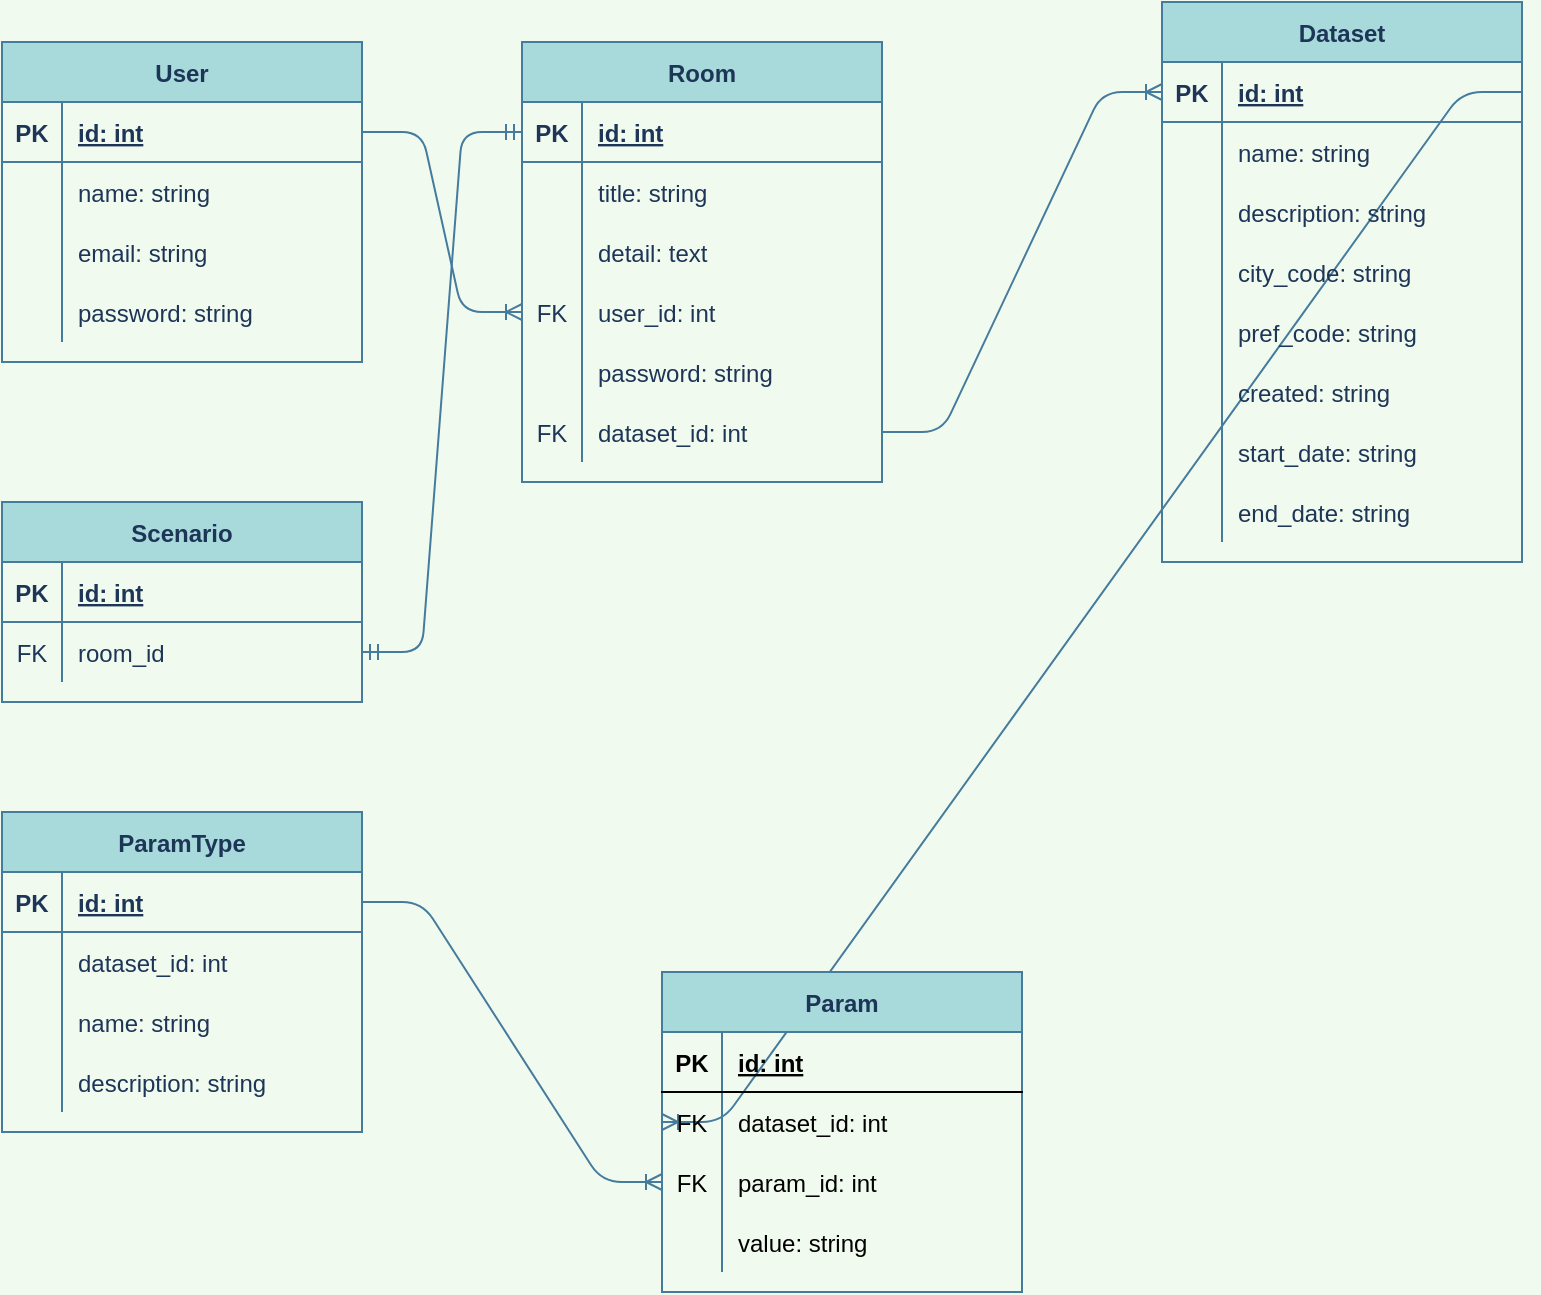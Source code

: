 <mxfile version="13.7.5" type="device"><diagram id="zeBgceT0ABSsGtPn0Ywt" name="Page-1"><mxGraphModel dx="1221" dy="645" grid="1" gridSize="10" guides="1" tooltips="1" connect="1" arrows="1" fold="1" page="1" pageScale="1" pageWidth="827" pageHeight="1169" background="#F1FAEE" math="0" shadow="0"><root><mxCell id="0"/><mxCell id="1" parent="0"/><mxCell id="6v1Dr47Lfs31Zf2eweoY-73" value="" style="edgeStyle=entityRelationEdgeStyle;fontSize=12;html=1;endArrow=ERoneToMany;strokeColor=#457B9D;fillColor=#A8DADC;entryX=0;entryY=0.5;entryDx=0;entryDy=0;exitX=1;exitY=0.5;exitDx=0;exitDy=0;" edge="1" parent="1" source="rpXapCNl6Gv3MuigY8RD-7" target="6v1Dr47Lfs31Zf2eweoY-59"><mxGeometry width="100" height="100" relative="1" as="geometry"><mxPoint x="400" y="370" as="sourcePoint"/><mxPoint x="500" y="270" as="targetPoint"/></mxGeometry></mxCell><mxCell id="rpXapCNl6Gv3MuigY8RD-80" value="" style="edgeStyle=entityRelationEdgeStyle;fontSize=12;html=1;endArrow=ERoneToMany;exitX=1;exitY=0.5;exitDx=0;exitDy=0;entryX=0;entryY=0.5;entryDx=0;entryDy=0;labelBackgroundColor=#F1FAEE;strokeColor=#457B9D;fontColor=#1D3557;" parent="1" source="rpXapCNl6Gv3MuigY8RD-20" target="rpXapCNl6Gv3MuigY8RD-42" edge="1"><mxGeometry width="100" height="100" relative="1" as="geometry"><mxPoint x="370" y="280" as="sourcePoint"/><mxPoint x="470" y="180" as="targetPoint"/></mxGeometry></mxCell><mxCell id="rpXapCNl6Gv3MuigY8RD-32" value="Room" style="shape=table;startSize=30;container=1;collapsible=1;childLayout=tableLayout;fixedRows=1;rowLines=0;fontStyle=1;align=center;resizeLast=1;fillColor=#A8DADC;strokeColor=#457B9D;fontColor=#1D3557;" parent="1" vertex="1"><mxGeometry x="280" y="40" width="180" height="220" as="geometry"/></mxCell><mxCell id="rpXapCNl6Gv3MuigY8RD-33" value="" style="shape=partialRectangle;collapsible=0;dropTarget=0;pointerEvents=0;fillColor=none;top=0;left=0;bottom=1;right=0;points=[[0,0.5],[1,0.5]];portConstraint=eastwest;strokeColor=#457B9D;fontColor=#1D3557;" parent="rpXapCNl6Gv3MuigY8RD-32" vertex="1"><mxGeometry y="30" width="180" height="30" as="geometry"/></mxCell><mxCell id="rpXapCNl6Gv3MuigY8RD-34" value="PK" style="shape=partialRectangle;connectable=0;fillColor=none;top=0;left=0;bottom=0;right=0;fontStyle=1;overflow=hidden;strokeColor=#457B9D;fontColor=#1D3557;" parent="rpXapCNl6Gv3MuigY8RD-33" vertex="1"><mxGeometry width="30" height="30" as="geometry"/></mxCell><mxCell id="rpXapCNl6Gv3MuigY8RD-35" value="id: int" style="shape=partialRectangle;connectable=0;fillColor=none;top=0;left=0;bottom=0;right=0;align=left;spacingLeft=6;fontStyle=5;overflow=hidden;strokeColor=#457B9D;fontColor=#1D3557;" parent="rpXapCNl6Gv3MuigY8RD-33" vertex="1"><mxGeometry x="30" width="150" height="30" as="geometry"/></mxCell><mxCell id="rpXapCNl6Gv3MuigY8RD-36" value="" style="shape=partialRectangle;collapsible=0;dropTarget=0;pointerEvents=0;fillColor=none;top=0;left=0;bottom=0;right=0;points=[[0,0.5],[1,0.5]];portConstraint=eastwest;strokeColor=#457B9D;fontColor=#1D3557;" parent="rpXapCNl6Gv3MuigY8RD-32" vertex="1"><mxGeometry y="60" width="180" height="30" as="geometry"/></mxCell><mxCell id="rpXapCNl6Gv3MuigY8RD-37" value="" style="shape=partialRectangle;connectable=0;fillColor=none;top=0;left=0;bottom=0;right=0;editable=1;overflow=hidden;strokeColor=#457B9D;fontColor=#1D3557;" parent="rpXapCNl6Gv3MuigY8RD-36" vertex="1"><mxGeometry width="30" height="30" as="geometry"/></mxCell><mxCell id="rpXapCNl6Gv3MuigY8RD-38" value="title: string" style="shape=partialRectangle;connectable=0;fillColor=none;top=0;left=0;bottom=0;right=0;align=left;spacingLeft=6;overflow=hidden;strokeColor=#457B9D;fontColor=#1D3557;" parent="rpXapCNl6Gv3MuigY8RD-36" vertex="1"><mxGeometry x="30" width="150" height="30" as="geometry"/></mxCell><mxCell id="rpXapCNl6Gv3MuigY8RD-39" value="" style="shape=partialRectangle;collapsible=0;dropTarget=0;pointerEvents=0;fillColor=none;top=0;left=0;bottom=0;right=0;points=[[0,0.5],[1,0.5]];portConstraint=eastwest;strokeColor=#457B9D;fontColor=#1D3557;" parent="rpXapCNl6Gv3MuigY8RD-32" vertex="1"><mxGeometry y="90" width="180" height="30" as="geometry"/></mxCell><mxCell id="rpXapCNl6Gv3MuigY8RD-40" value="" style="shape=partialRectangle;connectable=0;fillColor=none;top=0;left=0;bottom=0;right=0;editable=1;overflow=hidden;strokeColor=#457B9D;fontColor=#1D3557;" parent="rpXapCNl6Gv3MuigY8RD-39" vertex="1"><mxGeometry width="30" height="30" as="geometry"/></mxCell><mxCell id="rpXapCNl6Gv3MuigY8RD-41" value="detail: text" style="shape=partialRectangle;connectable=0;fillColor=none;top=0;left=0;bottom=0;right=0;align=left;spacingLeft=6;overflow=hidden;strokeColor=#457B9D;fontColor=#1D3557;" parent="rpXapCNl6Gv3MuigY8RD-39" vertex="1"><mxGeometry x="30" width="150" height="30" as="geometry"/></mxCell><mxCell id="rpXapCNl6Gv3MuigY8RD-42" value="" style="shape=partialRectangle;collapsible=0;dropTarget=0;pointerEvents=0;fillColor=none;top=0;left=0;bottom=0;right=0;points=[[0,0.5],[1,0.5]];portConstraint=eastwest;strokeColor=#457B9D;fontColor=#1D3557;" parent="rpXapCNl6Gv3MuigY8RD-32" vertex="1"><mxGeometry y="120" width="180" height="30" as="geometry"/></mxCell><mxCell id="rpXapCNl6Gv3MuigY8RD-43" value="FK" style="shape=partialRectangle;connectable=0;fillColor=none;top=0;left=0;bottom=0;right=0;editable=1;overflow=hidden;strokeColor=#457B9D;fontColor=#1D3557;" parent="rpXapCNl6Gv3MuigY8RD-42" vertex="1"><mxGeometry width="30" height="30" as="geometry"/></mxCell><mxCell id="rpXapCNl6Gv3MuigY8RD-44" value="user_id: int" style="shape=partialRectangle;connectable=0;fillColor=none;top=0;left=0;bottom=0;right=0;align=left;spacingLeft=6;overflow=hidden;strokeColor=#457B9D;fontColor=#1D3557;" parent="rpXapCNl6Gv3MuigY8RD-42" vertex="1"><mxGeometry x="30" width="150" height="30" as="geometry"/></mxCell><mxCell id="rpXapCNl6Gv3MuigY8RD-72" style="shape=partialRectangle;collapsible=0;dropTarget=0;pointerEvents=0;fillColor=none;top=0;left=0;bottom=0;right=0;points=[[0,0.5],[1,0.5]];portConstraint=eastwest;strokeColor=#457B9D;fontColor=#1D3557;" parent="rpXapCNl6Gv3MuigY8RD-32" vertex="1"><mxGeometry y="150" width="180" height="30" as="geometry"/></mxCell><mxCell id="rpXapCNl6Gv3MuigY8RD-73" value="" style="shape=partialRectangle;connectable=0;fillColor=none;top=0;left=0;bottom=0;right=0;editable=1;overflow=hidden;strokeColor=#457B9D;fontColor=#1D3557;" parent="rpXapCNl6Gv3MuigY8RD-72" vertex="1"><mxGeometry width="30" height="30" as="geometry"/></mxCell><mxCell id="rpXapCNl6Gv3MuigY8RD-74" value="password: string" style="shape=partialRectangle;connectable=0;fillColor=none;top=0;left=0;bottom=0;right=0;align=left;spacingLeft=6;overflow=hidden;strokeColor=#457B9D;fontColor=#1D3557;" parent="rpXapCNl6Gv3MuigY8RD-72" vertex="1"><mxGeometry x="30" width="150" height="30" as="geometry"/></mxCell><mxCell id="rpXapCNl6Gv3MuigY8RD-75" style="shape=partialRectangle;collapsible=0;dropTarget=0;pointerEvents=0;fillColor=none;top=0;left=0;bottom=0;right=0;points=[[0,0.5],[1,0.5]];portConstraint=eastwest;strokeColor=#457B9D;fontColor=#1D3557;" parent="rpXapCNl6Gv3MuigY8RD-32" vertex="1"><mxGeometry y="180" width="180" height="30" as="geometry"/></mxCell><mxCell id="rpXapCNl6Gv3MuigY8RD-76" value="FK" style="shape=partialRectangle;connectable=0;fillColor=none;top=0;left=0;bottom=0;right=0;editable=1;overflow=hidden;strokeColor=#457B9D;fontColor=#1D3557;" parent="rpXapCNl6Gv3MuigY8RD-75" vertex="1"><mxGeometry width="30" height="30" as="geometry"/></mxCell><mxCell id="rpXapCNl6Gv3MuigY8RD-77" value="dataset_id: int" style="shape=partialRectangle;connectable=0;fillColor=none;top=0;left=0;bottom=0;right=0;align=left;spacingLeft=6;overflow=hidden;strokeColor=#457B9D;fontColor=#1D3557;" parent="rpXapCNl6Gv3MuigY8RD-75" vertex="1"><mxGeometry x="30" width="150" height="30" as="geometry"/></mxCell><mxCell id="6v1Dr47Lfs31Zf2eweoY-29" value="Scenario" style="shape=table;startSize=30;container=1;collapsible=1;childLayout=tableLayout;fixedRows=1;rowLines=0;fontStyle=1;align=center;resizeLast=1;fillColor=#A8DADC;strokeColor=#457B9D;fontColor=#1D3557;" vertex="1" parent="1"><mxGeometry x="20" y="270" width="180" height="100" as="geometry"/></mxCell><mxCell id="6v1Dr47Lfs31Zf2eweoY-30" value="" style="shape=partialRectangle;collapsible=0;dropTarget=0;pointerEvents=0;fillColor=none;top=0;left=0;bottom=1;right=0;points=[[0,0.5],[1,0.5]];portConstraint=eastwest;strokeColor=#457B9D;fontColor=#1D3557;" vertex="1" parent="6v1Dr47Lfs31Zf2eweoY-29"><mxGeometry y="30" width="180" height="30" as="geometry"/></mxCell><mxCell id="6v1Dr47Lfs31Zf2eweoY-31" value="PK" style="shape=partialRectangle;connectable=0;fillColor=none;top=0;left=0;bottom=0;right=0;fontStyle=1;overflow=hidden;strokeColor=#457B9D;fontColor=#1D3557;" vertex="1" parent="6v1Dr47Lfs31Zf2eweoY-30"><mxGeometry width="30" height="30" as="geometry"/></mxCell><mxCell id="6v1Dr47Lfs31Zf2eweoY-32" value="id: int" style="shape=partialRectangle;connectable=0;fillColor=none;top=0;left=0;bottom=0;right=0;align=left;spacingLeft=6;fontStyle=5;overflow=hidden;strokeColor=#457B9D;fontColor=#1D3557;" vertex="1" parent="6v1Dr47Lfs31Zf2eweoY-30"><mxGeometry x="30" width="150" height="30" as="geometry"/></mxCell><mxCell id="6v1Dr47Lfs31Zf2eweoY-33" value="" style="shape=partialRectangle;collapsible=0;dropTarget=0;pointerEvents=0;fillColor=none;top=0;left=0;bottom=0;right=0;points=[[0,0.5],[1,0.5]];portConstraint=eastwest;strokeColor=#457B9D;fontColor=#1D3557;" vertex="1" parent="6v1Dr47Lfs31Zf2eweoY-29"><mxGeometry y="60" width="180" height="30" as="geometry"/></mxCell><mxCell id="6v1Dr47Lfs31Zf2eweoY-34" value="FK" style="shape=partialRectangle;connectable=0;fillColor=none;top=0;left=0;bottom=0;right=0;editable=1;overflow=hidden;strokeColor=#457B9D;fontColor=#1D3557;" vertex="1" parent="6v1Dr47Lfs31Zf2eweoY-33"><mxGeometry width="30" height="30" as="geometry"/></mxCell><mxCell id="6v1Dr47Lfs31Zf2eweoY-35" value="room_id" style="shape=partialRectangle;connectable=0;fillColor=none;top=0;left=0;bottom=0;right=0;align=left;spacingLeft=6;overflow=hidden;strokeColor=#457B9D;fontColor=#1D3557;" vertex="1" parent="6v1Dr47Lfs31Zf2eweoY-33"><mxGeometry x="30" width="150" height="30" as="geometry"/></mxCell><mxCell id="rpXapCNl6Gv3MuigY8RD-19" value="User" style="shape=table;startSize=30;container=1;collapsible=1;childLayout=tableLayout;fixedRows=1;rowLines=0;fontStyle=1;align=center;resizeLast=1;fillColor=#A8DADC;strokeColor=#457B9D;fontColor=#1D3557;" parent="1" vertex="1"><mxGeometry x="20" y="40" width="180" height="160" as="geometry"/></mxCell><mxCell id="rpXapCNl6Gv3MuigY8RD-20" value="" style="shape=partialRectangle;collapsible=0;dropTarget=0;pointerEvents=0;fillColor=none;top=0;left=0;bottom=1;right=0;points=[[0,0.5],[1,0.5]];portConstraint=eastwest;strokeColor=#457B9D;fontColor=#1D3557;" parent="rpXapCNl6Gv3MuigY8RD-19" vertex="1"><mxGeometry y="30" width="180" height="30" as="geometry"/></mxCell><mxCell id="rpXapCNl6Gv3MuigY8RD-21" value="PK" style="shape=partialRectangle;connectable=0;fillColor=none;top=0;left=0;bottom=0;right=0;fontStyle=1;overflow=hidden;strokeColor=#457B9D;fontColor=#1D3557;" parent="rpXapCNl6Gv3MuigY8RD-20" vertex="1"><mxGeometry width="30" height="30" as="geometry"/></mxCell><mxCell id="rpXapCNl6Gv3MuigY8RD-22" value="id: int" style="shape=partialRectangle;connectable=0;fillColor=none;top=0;left=0;bottom=0;right=0;align=left;spacingLeft=6;fontStyle=5;overflow=hidden;strokeColor=#457B9D;fontColor=#1D3557;" parent="rpXapCNl6Gv3MuigY8RD-20" vertex="1"><mxGeometry x="30" width="150" height="30" as="geometry"/></mxCell><mxCell id="rpXapCNl6Gv3MuigY8RD-23" value="" style="shape=partialRectangle;collapsible=0;dropTarget=0;pointerEvents=0;fillColor=none;top=0;left=0;bottom=0;right=0;points=[[0,0.5],[1,0.5]];portConstraint=eastwest;strokeColor=#457B9D;fontColor=#1D3557;" parent="rpXapCNl6Gv3MuigY8RD-19" vertex="1"><mxGeometry y="60" width="180" height="30" as="geometry"/></mxCell><mxCell id="rpXapCNl6Gv3MuigY8RD-24" value="" style="shape=partialRectangle;connectable=0;fillColor=none;top=0;left=0;bottom=0;right=0;editable=1;overflow=hidden;strokeColor=#457B9D;fontColor=#1D3557;" parent="rpXapCNl6Gv3MuigY8RD-23" vertex="1"><mxGeometry width="30" height="30" as="geometry"/></mxCell><mxCell id="rpXapCNl6Gv3MuigY8RD-25" value="name: string" style="shape=partialRectangle;connectable=0;fillColor=none;top=0;left=0;bottom=0;right=0;align=left;spacingLeft=6;overflow=hidden;strokeColor=#457B9D;fontColor=#1D3557;" parent="rpXapCNl6Gv3MuigY8RD-23" vertex="1"><mxGeometry x="30" width="150" height="30" as="geometry"/></mxCell><mxCell id="rpXapCNl6Gv3MuigY8RD-26" value="" style="shape=partialRectangle;collapsible=0;dropTarget=0;pointerEvents=0;fillColor=none;top=0;left=0;bottom=0;right=0;points=[[0,0.5],[1,0.5]];portConstraint=eastwest;strokeColor=#457B9D;fontColor=#1D3557;" parent="rpXapCNl6Gv3MuigY8RD-19" vertex="1"><mxGeometry y="90" width="180" height="30" as="geometry"/></mxCell><mxCell id="rpXapCNl6Gv3MuigY8RD-27" value="" style="shape=partialRectangle;connectable=0;fillColor=none;top=0;left=0;bottom=0;right=0;editable=1;overflow=hidden;strokeColor=#457B9D;fontColor=#1D3557;" parent="rpXapCNl6Gv3MuigY8RD-26" vertex="1"><mxGeometry width="30" height="30" as="geometry"/></mxCell><mxCell id="rpXapCNl6Gv3MuigY8RD-28" value="email: string" style="shape=partialRectangle;connectable=0;fillColor=none;top=0;left=0;bottom=0;right=0;align=left;spacingLeft=6;overflow=hidden;strokeColor=#457B9D;fontColor=#1D3557;" parent="rpXapCNl6Gv3MuigY8RD-26" vertex="1"><mxGeometry x="30" width="150" height="30" as="geometry"/></mxCell><mxCell id="rpXapCNl6Gv3MuigY8RD-29" value="" style="shape=partialRectangle;collapsible=0;dropTarget=0;pointerEvents=0;fillColor=none;top=0;left=0;bottom=0;right=0;points=[[0,0.5],[1,0.5]];portConstraint=eastwest;strokeColor=#457B9D;fontColor=#1D3557;" parent="rpXapCNl6Gv3MuigY8RD-19" vertex="1"><mxGeometry y="120" width="180" height="30" as="geometry"/></mxCell><mxCell id="rpXapCNl6Gv3MuigY8RD-30" value="" style="shape=partialRectangle;connectable=0;fillColor=none;top=0;left=0;bottom=0;right=0;editable=1;overflow=hidden;strokeColor=#457B9D;fontColor=#1D3557;" parent="rpXapCNl6Gv3MuigY8RD-29" vertex="1"><mxGeometry width="30" height="30" as="geometry"/></mxCell><mxCell id="rpXapCNl6Gv3MuigY8RD-31" value="password: string" style="shape=partialRectangle;connectable=0;fillColor=none;top=0;left=0;bottom=0;right=0;align=left;spacingLeft=6;overflow=hidden;strokeColor=#457B9D;fontColor=#1D3557;" parent="rpXapCNl6Gv3MuigY8RD-29" vertex="1"><mxGeometry x="30" width="150" height="30" as="geometry"/></mxCell><mxCell id="6v1Dr47Lfs31Zf2eweoY-44" value="" style="edgeStyle=entityRelationEdgeStyle;fontSize=12;html=1;endArrow=ERoneToMany;exitX=1;exitY=0.5;exitDx=0;exitDy=0;entryX=0;entryY=0.5;entryDx=0;entryDy=0;labelBackgroundColor=#F1FAEE;strokeColor=#457B9D;fontColor=#1D3557;" edge="1" parent="1" source="rpXapCNl6Gv3MuigY8RD-75" target="rpXapCNl6Gv3MuigY8RD-7"><mxGeometry width="100" height="100" relative="1" as="geometry"><mxPoint x="480" y="250" as="sourcePoint"/><mxPoint x="560" y="-10" as="targetPoint"/></mxGeometry></mxCell><mxCell id="6v1Dr47Lfs31Zf2eweoY-16" value="ParamType" style="shape=table;startSize=30;container=1;collapsible=1;childLayout=tableLayout;fixedRows=1;rowLines=0;fontStyle=1;align=center;resizeLast=1;fillColor=#A8DADC;strokeColor=#457B9D;fontColor=#1D3557;" vertex="1" parent="1"><mxGeometry x="20" y="425" width="180" height="160" as="geometry"><mxRectangle x="390" y="340" width="70" height="30" as="alternateBounds"/></mxGeometry></mxCell><mxCell id="6v1Dr47Lfs31Zf2eweoY-17" value="" style="shape=partialRectangle;collapsible=0;dropTarget=0;pointerEvents=0;fillColor=none;top=0;left=0;bottom=1;right=0;points=[[0,0.5],[1,0.5]];portConstraint=eastwest;strokeColor=#457B9D;fontColor=#1D3557;" vertex="1" parent="6v1Dr47Lfs31Zf2eweoY-16"><mxGeometry y="30" width="180" height="30" as="geometry"/></mxCell><mxCell id="6v1Dr47Lfs31Zf2eweoY-18" value="PK" style="shape=partialRectangle;connectable=0;fillColor=none;top=0;left=0;bottom=0;right=0;fontStyle=1;overflow=hidden;strokeColor=#457B9D;fontColor=#1D3557;" vertex="1" parent="6v1Dr47Lfs31Zf2eweoY-17"><mxGeometry width="30" height="30" as="geometry"/></mxCell><mxCell id="6v1Dr47Lfs31Zf2eweoY-19" value="id: int" style="shape=partialRectangle;connectable=0;fillColor=none;top=0;left=0;bottom=0;right=0;align=left;spacingLeft=6;fontStyle=5;overflow=hidden;strokeColor=#457B9D;fontColor=#1D3557;" vertex="1" parent="6v1Dr47Lfs31Zf2eweoY-17"><mxGeometry x="30" width="150" height="30" as="geometry"/></mxCell><mxCell id="6v1Dr47Lfs31Zf2eweoY-45" style="shape=partialRectangle;collapsible=0;dropTarget=0;pointerEvents=0;fillColor=none;top=0;left=0;bottom=0;right=0;points=[[0,0.5],[1,0.5]];portConstraint=eastwest;strokeColor=#457B9D;fontColor=#1D3557;" vertex="1" parent="6v1Dr47Lfs31Zf2eweoY-16"><mxGeometry y="60" width="180" height="30" as="geometry"/></mxCell><mxCell id="6v1Dr47Lfs31Zf2eweoY-46" style="shape=partialRectangle;connectable=0;fillColor=none;top=0;left=0;bottom=0;right=0;editable=1;overflow=hidden;strokeColor=#457B9D;fontColor=#1D3557;" vertex="1" parent="6v1Dr47Lfs31Zf2eweoY-45"><mxGeometry width="30" height="30" as="geometry"/></mxCell><mxCell id="6v1Dr47Lfs31Zf2eweoY-47" value="dataset_id: int" style="shape=partialRectangle;connectable=0;fillColor=none;top=0;left=0;bottom=0;right=0;align=left;spacingLeft=6;overflow=hidden;strokeColor=#457B9D;fontColor=#1D3557;" vertex="1" parent="6v1Dr47Lfs31Zf2eweoY-45"><mxGeometry x="30" width="150" height="30" as="geometry"/></mxCell><mxCell id="6v1Dr47Lfs31Zf2eweoY-20" value="" style="shape=partialRectangle;collapsible=0;dropTarget=0;pointerEvents=0;fillColor=none;top=0;left=0;bottom=0;right=0;points=[[0,0.5],[1,0.5]];portConstraint=eastwest;strokeColor=#457B9D;fontColor=#1D3557;" vertex="1" parent="6v1Dr47Lfs31Zf2eweoY-16"><mxGeometry y="90" width="180" height="30" as="geometry"/></mxCell><mxCell id="6v1Dr47Lfs31Zf2eweoY-21" value="" style="shape=partialRectangle;connectable=0;fillColor=none;top=0;left=0;bottom=0;right=0;editable=1;overflow=hidden;strokeColor=#457B9D;fontColor=#1D3557;" vertex="1" parent="6v1Dr47Lfs31Zf2eweoY-20"><mxGeometry width="30" height="30" as="geometry"/></mxCell><mxCell id="6v1Dr47Lfs31Zf2eweoY-22" value="name: string" style="shape=partialRectangle;connectable=0;fillColor=none;top=0;left=0;bottom=0;right=0;align=left;spacingLeft=6;overflow=hidden;strokeColor=#457B9D;fontColor=#1D3557;" vertex="1" parent="6v1Dr47Lfs31Zf2eweoY-20"><mxGeometry x="30" width="150" height="30" as="geometry"/></mxCell><mxCell id="6v1Dr47Lfs31Zf2eweoY-23" value="" style="shape=partialRectangle;collapsible=0;dropTarget=0;pointerEvents=0;fillColor=none;top=0;left=0;bottom=0;right=0;points=[[0,0.5],[1,0.5]];portConstraint=eastwest;strokeColor=#457B9D;fontColor=#1D3557;" vertex="1" parent="6v1Dr47Lfs31Zf2eweoY-16"><mxGeometry y="120" width="180" height="30" as="geometry"/></mxCell><mxCell id="6v1Dr47Lfs31Zf2eweoY-24" value="" style="shape=partialRectangle;connectable=0;fillColor=none;top=0;left=0;bottom=0;right=0;editable=1;overflow=hidden;strokeColor=#457B9D;fontColor=#1D3557;" vertex="1" parent="6v1Dr47Lfs31Zf2eweoY-23"><mxGeometry width="30" height="30" as="geometry"/></mxCell><mxCell id="6v1Dr47Lfs31Zf2eweoY-25" value="description: string" style="shape=partialRectangle;connectable=0;fillColor=none;top=0;left=0;bottom=0;right=0;align=left;spacingLeft=6;overflow=hidden;strokeColor=#457B9D;fontColor=#1D3557;" vertex="1" parent="6v1Dr47Lfs31Zf2eweoY-23"><mxGeometry x="30" width="150" height="30" as="geometry"/></mxCell><mxCell id="6v1Dr47Lfs31Zf2eweoY-68" value="" style="edgeStyle=entityRelationEdgeStyle;fontSize=12;html=1;endArrow=ERoneToMany;strokeColor=#457B9D;fillColor=#A8DADC;exitX=1;exitY=0.5;exitDx=0;exitDy=0;entryX=0;entryY=0.5;entryDx=0;entryDy=0;" edge="1" parent="1" source="6v1Dr47Lfs31Zf2eweoY-17" target="6v1Dr47Lfs31Zf2eweoY-65"><mxGeometry width="100" height="100" relative="1" as="geometry"><mxPoint x="240" y="460" as="sourcePoint"/><mxPoint x="340" y="360" as="targetPoint"/></mxGeometry></mxCell><mxCell id="6v1Dr47Lfs31Zf2eweoY-72" value="" style="edgeStyle=entityRelationEdgeStyle;fontSize=12;html=1;endArrow=ERmandOne;startArrow=ERmandOne;strokeColor=#457B9D;fillColor=#A8DADC;entryX=0;entryY=0.5;entryDx=0;entryDy=0;exitX=1;exitY=0.5;exitDx=0;exitDy=0;" edge="1" parent="1" source="6v1Dr47Lfs31Zf2eweoY-33" target="rpXapCNl6Gv3MuigY8RD-33"><mxGeometry width="100" height="100" relative="1" as="geometry"><mxPoint x="400" y="370" as="sourcePoint"/><mxPoint x="500" y="270" as="targetPoint"/></mxGeometry></mxCell><mxCell id="rpXapCNl6Gv3MuigY8RD-6" value="Dataset" style="shape=table;startSize=30;container=1;collapsible=1;childLayout=tableLayout;fixedRows=1;rowLines=0;fontStyle=1;align=center;resizeLast=1;fillColor=#A8DADC;strokeColor=#457B9D;fontColor=#1D3557;" parent="1" vertex="1"><mxGeometry x="600" y="20" width="180" height="280" as="geometry"/></mxCell><mxCell id="rpXapCNl6Gv3MuigY8RD-7" value="" style="shape=partialRectangle;collapsible=0;dropTarget=0;pointerEvents=0;fillColor=none;top=0;left=0;bottom=1;right=0;points=[[0,0.5],[1,0.5]];portConstraint=eastwest;strokeColor=#457B9D;fontColor=#1D3557;" parent="rpXapCNl6Gv3MuigY8RD-6" vertex="1"><mxGeometry y="30" width="180" height="30" as="geometry"/></mxCell><mxCell id="rpXapCNl6Gv3MuigY8RD-8" value="PK" style="shape=partialRectangle;connectable=0;fillColor=none;top=0;left=0;bottom=0;right=0;fontStyle=1;overflow=hidden;strokeColor=#457B9D;fontColor=#1D3557;" parent="rpXapCNl6Gv3MuigY8RD-7" vertex="1"><mxGeometry width="30" height="30" as="geometry"/></mxCell><mxCell id="rpXapCNl6Gv3MuigY8RD-9" value="id: int" style="shape=partialRectangle;connectable=0;fillColor=none;top=0;left=0;bottom=0;right=0;align=left;spacingLeft=6;fontStyle=5;overflow=hidden;strokeColor=#457B9D;fontColor=#1D3557;" parent="rpXapCNl6Gv3MuigY8RD-7" vertex="1"><mxGeometry x="30" width="150" height="30" as="geometry"/></mxCell><mxCell id="rpXapCNl6Gv3MuigY8RD-10" value="" style="shape=partialRectangle;collapsible=0;dropTarget=0;pointerEvents=0;fillColor=none;top=0;left=0;bottom=0;right=0;points=[[0,0.5],[1,0.5]];portConstraint=eastwest;strokeColor=#457B9D;fontColor=#1D3557;" parent="rpXapCNl6Gv3MuigY8RD-6" vertex="1"><mxGeometry y="60" width="180" height="30" as="geometry"/></mxCell><mxCell id="rpXapCNl6Gv3MuigY8RD-11" value="" style="shape=partialRectangle;connectable=0;fillColor=none;top=0;left=0;bottom=0;right=0;editable=1;overflow=hidden;strokeColor=#457B9D;fontColor=#1D3557;" parent="rpXapCNl6Gv3MuigY8RD-10" vertex="1"><mxGeometry width="30" height="30" as="geometry"/></mxCell><mxCell id="rpXapCNl6Gv3MuigY8RD-12" value="name: string" style="shape=partialRectangle;connectable=0;fillColor=none;top=0;left=0;bottom=0;right=0;align=left;spacingLeft=6;overflow=hidden;strokeColor=#457B9D;fontColor=#1D3557;" parent="rpXapCNl6Gv3MuigY8RD-10" vertex="1"><mxGeometry x="30" width="150" height="30" as="geometry"/></mxCell><mxCell id="rpXapCNl6Gv3MuigY8RD-13" value="" style="shape=partialRectangle;collapsible=0;dropTarget=0;pointerEvents=0;fillColor=none;top=0;left=0;bottom=0;right=0;points=[[0,0.5],[1,0.5]];portConstraint=eastwest;strokeColor=#457B9D;fontColor=#1D3557;" parent="rpXapCNl6Gv3MuigY8RD-6" vertex="1"><mxGeometry y="90" width="180" height="30" as="geometry"/></mxCell><mxCell id="rpXapCNl6Gv3MuigY8RD-14" value="" style="shape=partialRectangle;connectable=0;fillColor=none;top=0;left=0;bottom=0;right=0;editable=1;overflow=hidden;strokeColor=#457B9D;fontColor=#1D3557;" parent="rpXapCNl6Gv3MuigY8RD-13" vertex="1"><mxGeometry width="30" height="30" as="geometry"/></mxCell><mxCell id="rpXapCNl6Gv3MuigY8RD-15" value="description: string" style="shape=partialRectangle;connectable=0;fillColor=none;top=0;left=0;bottom=0;right=0;align=left;spacingLeft=6;overflow=hidden;strokeColor=#457B9D;fontColor=#1D3557;" parent="rpXapCNl6Gv3MuigY8RD-13" vertex="1"><mxGeometry x="30" width="150" height="30" as="geometry"/></mxCell><mxCell id="6v1Dr47Lfs31Zf2eweoY-52" style="shape=partialRectangle;collapsible=0;dropTarget=0;pointerEvents=0;fillColor=none;top=0;left=0;bottom=0;right=0;points=[[0,0.5],[1,0.5]];portConstraint=eastwest;strokeColor=#457B9D;fontColor=#1D3557;" vertex="1" parent="rpXapCNl6Gv3MuigY8RD-6"><mxGeometry y="120" width="180" height="30" as="geometry"/></mxCell><mxCell id="6v1Dr47Lfs31Zf2eweoY-53" style="shape=partialRectangle;connectable=0;fillColor=none;top=0;left=0;bottom=0;right=0;editable=1;overflow=hidden;strokeColor=#457B9D;fontColor=#1D3557;" vertex="1" parent="6v1Dr47Lfs31Zf2eweoY-52"><mxGeometry width="30" height="30" as="geometry"/></mxCell><mxCell id="6v1Dr47Lfs31Zf2eweoY-54" value="city_code: string" style="shape=partialRectangle;connectable=0;fillColor=none;top=0;left=0;bottom=0;right=0;align=left;spacingLeft=6;overflow=hidden;strokeColor=#457B9D;fontColor=#1D3557;" vertex="1" parent="6v1Dr47Lfs31Zf2eweoY-52"><mxGeometry x="30" width="150" height="30" as="geometry"/></mxCell><mxCell id="6v1Dr47Lfs31Zf2eweoY-49" style="shape=partialRectangle;collapsible=0;dropTarget=0;pointerEvents=0;fillColor=none;top=0;left=0;bottom=0;right=0;points=[[0,0.5],[1,0.5]];portConstraint=eastwest;strokeColor=#457B9D;fontColor=#1D3557;" vertex="1" parent="rpXapCNl6Gv3MuigY8RD-6"><mxGeometry y="150" width="180" height="30" as="geometry"/></mxCell><mxCell id="6v1Dr47Lfs31Zf2eweoY-50" style="shape=partialRectangle;connectable=0;fillColor=none;top=0;left=0;bottom=0;right=0;editable=1;overflow=hidden;strokeColor=#457B9D;fontColor=#1D3557;" vertex="1" parent="6v1Dr47Lfs31Zf2eweoY-49"><mxGeometry width="30" height="30" as="geometry"/></mxCell><mxCell id="6v1Dr47Lfs31Zf2eweoY-51" value="pref_code: string" style="shape=partialRectangle;connectable=0;fillColor=none;top=0;left=0;bottom=0;right=0;align=left;spacingLeft=6;overflow=hidden;strokeColor=#457B9D;fontColor=#1D3557;" vertex="1" parent="6v1Dr47Lfs31Zf2eweoY-49"><mxGeometry x="30" width="150" height="30" as="geometry"/></mxCell><mxCell id="6v1Dr47Lfs31Zf2eweoY-10" style="shape=partialRectangle;collapsible=0;dropTarget=0;pointerEvents=0;fillColor=none;top=0;left=0;bottom=0;right=0;points=[[0,0.5],[1,0.5]];portConstraint=eastwest;strokeColor=#457B9D;fontColor=#1D3557;" vertex="1" parent="rpXapCNl6Gv3MuigY8RD-6"><mxGeometry y="180" width="180" height="30" as="geometry"/></mxCell><mxCell id="6v1Dr47Lfs31Zf2eweoY-11" style="shape=partialRectangle;connectable=0;fillColor=none;top=0;left=0;bottom=0;right=0;editable=1;overflow=hidden;strokeColor=#457B9D;fontColor=#1D3557;" vertex="1" parent="6v1Dr47Lfs31Zf2eweoY-10"><mxGeometry width="30" height="30" as="geometry"/></mxCell><mxCell id="6v1Dr47Lfs31Zf2eweoY-12" value="created: string" style="shape=partialRectangle;connectable=0;fillColor=none;top=0;left=0;bottom=0;right=0;align=left;spacingLeft=6;overflow=hidden;strokeColor=#457B9D;fontColor=#1D3557;" vertex="1" parent="6v1Dr47Lfs31Zf2eweoY-10"><mxGeometry x="30" width="150" height="30" as="geometry"/></mxCell><mxCell id="6v1Dr47Lfs31Zf2eweoY-13" style="shape=partialRectangle;collapsible=0;dropTarget=0;pointerEvents=0;fillColor=none;top=0;left=0;bottom=0;right=0;points=[[0,0.5],[1,0.5]];portConstraint=eastwest;strokeColor=#457B9D;fontColor=#1D3557;" vertex="1" parent="rpXapCNl6Gv3MuigY8RD-6"><mxGeometry y="210" width="180" height="30" as="geometry"/></mxCell><mxCell id="6v1Dr47Lfs31Zf2eweoY-14" style="shape=partialRectangle;connectable=0;fillColor=none;top=0;left=0;bottom=0;right=0;editable=1;overflow=hidden;strokeColor=#457B9D;fontColor=#1D3557;" vertex="1" parent="6v1Dr47Lfs31Zf2eweoY-13"><mxGeometry width="30" height="30" as="geometry"/></mxCell><mxCell id="6v1Dr47Lfs31Zf2eweoY-15" value="start_date: string" style="shape=partialRectangle;connectable=0;fillColor=none;top=0;left=0;bottom=0;right=0;align=left;spacingLeft=6;overflow=hidden;strokeColor=#457B9D;fontColor=#1D3557;" vertex="1" parent="6v1Dr47Lfs31Zf2eweoY-13"><mxGeometry x="30" width="150" height="30" as="geometry"/></mxCell><mxCell id="6v1Dr47Lfs31Zf2eweoY-74" style="shape=partialRectangle;collapsible=0;dropTarget=0;pointerEvents=0;fillColor=none;top=0;left=0;bottom=0;right=0;points=[[0,0.5],[1,0.5]];portConstraint=eastwest;strokeColor=#457B9D;fontColor=#1D3557;" vertex="1" parent="rpXapCNl6Gv3MuigY8RD-6"><mxGeometry y="240" width="180" height="30" as="geometry"/></mxCell><mxCell id="6v1Dr47Lfs31Zf2eweoY-75" style="shape=partialRectangle;connectable=0;fillColor=none;top=0;left=0;bottom=0;right=0;editable=1;overflow=hidden;strokeColor=#457B9D;fontColor=#1D3557;" vertex="1" parent="6v1Dr47Lfs31Zf2eweoY-74"><mxGeometry width="30" height="30" as="geometry"/></mxCell><mxCell id="6v1Dr47Lfs31Zf2eweoY-76" value="end_date: string" style="shape=partialRectangle;connectable=0;fillColor=none;top=0;left=0;bottom=0;right=0;align=left;spacingLeft=6;overflow=hidden;strokeColor=#457B9D;fontColor=#1D3557;" vertex="1" parent="6v1Dr47Lfs31Zf2eweoY-74"><mxGeometry x="30" width="150" height="30" as="geometry"/></mxCell><mxCell id="6v1Dr47Lfs31Zf2eweoY-55" value="Param" style="shape=table;startSize=30;container=1;collapsible=1;childLayout=tableLayout;fixedRows=1;rowLines=0;fontStyle=1;align=center;resizeLast=1;rounded=0;sketch=0;strokeColor=#457B9D;fillColor=#A8DADC;fontColor=#1D3557;" vertex="1" parent="1"><mxGeometry x="350" y="505" width="180" height="160" as="geometry"/></mxCell><mxCell id="6v1Dr47Lfs31Zf2eweoY-56" value="" style="shape=partialRectangle;collapsible=0;dropTarget=0;pointerEvents=0;fillColor=none;top=0;left=0;bottom=1;right=0;points=[[0,0.5],[1,0.5]];portConstraint=eastwest;" vertex="1" parent="6v1Dr47Lfs31Zf2eweoY-55"><mxGeometry y="30" width="180" height="30" as="geometry"/></mxCell><mxCell id="6v1Dr47Lfs31Zf2eweoY-57" value="PK" style="shape=partialRectangle;connectable=0;fillColor=none;top=0;left=0;bottom=0;right=0;fontStyle=1;overflow=hidden;" vertex="1" parent="6v1Dr47Lfs31Zf2eweoY-56"><mxGeometry width="30" height="30" as="geometry"/></mxCell><mxCell id="6v1Dr47Lfs31Zf2eweoY-58" value="id: int" style="shape=partialRectangle;connectable=0;fillColor=none;top=0;left=0;bottom=0;right=0;align=left;spacingLeft=6;fontStyle=5;overflow=hidden;" vertex="1" parent="6v1Dr47Lfs31Zf2eweoY-56"><mxGeometry x="30" width="150" height="30" as="geometry"/></mxCell><mxCell id="6v1Dr47Lfs31Zf2eweoY-59" value="" style="shape=partialRectangle;collapsible=0;dropTarget=0;pointerEvents=0;fillColor=none;top=0;left=0;bottom=0;right=0;points=[[0,0.5],[1,0.5]];portConstraint=eastwest;" vertex="1" parent="6v1Dr47Lfs31Zf2eweoY-55"><mxGeometry y="60" width="180" height="30" as="geometry"/></mxCell><mxCell id="6v1Dr47Lfs31Zf2eweoY-60" value="FK" style="shape=partialRectangle;connectable=0;fillColor=none;top=0;left=0;bottom=0;right=0;editable=1;overflow=hidden;" vertex="1" parent="6v1Dr47Lfs31Zf2eweoY-59"><mxGeometry width="30" height="30" as="geometry"/></mxCell><mxCell id="6v1Dr47Lfs31Zf2eweoY-61" value="dataset_id: int" style="shape=partialRectangle;connectable=0;fillColor=none;top=0;left=0;bottom=0;right=0;align=left;spacingLeft=6;overflow=hidden;" vertex="1" parent="6v1Dr47Lfs31Zf2eweoY-59"><mxGeometry x="30" width="150" height="30" as="geometry"/></mxCell><mxCell id="6v1Dr47Lfs31Zf2eweoY-65" value="" style="shape=partialRectangle;collapsible=0;dropTarget=0;pointerEvents=0;fillColor=none;top=0;left=0;bottom=0;right=0;points=[[0,0.5],[1,0.5]];portConstraint=eastwest;" vertex="1" parent="6v1Dr47Lfs31Zf2eweoY-55"><mxGeometry y="90" width="180" height="30" as="geometry"/></mxCell><mxCell id="6v1Dr47Lfs31Zf2eweoY-66" value="FK" style="shape=partialRectangle;connectable=0;fillColor=none;top=0;left=0;bottom=0;right=0;editable=1;overflow=hidden;" vertex="1" parent="6v1Dr47Lfs31Zf2eweoY-65"><mxGeometry width="30" height="30" as="geometry"/></mxCell><mxCell id="6v1Dr47Lfs31Zf2eweoY-67" value="param_id: int" style="shape=partialRectangle;connectable=0;fillColor=none;top=0;left=0;bottom=0;right=0;align=left;spacingLeft=6;overflow=hidden;" vertex="1" parent="6v1Dr47Lfs31Zf2eweoY-65"><mxGeometry x="30" width="150" height="30" as="geometry"/></mxCell><mxCell id="6v1Dr47Lfs31Zf2eweoY-69" style="shape=partialRectangle;collapsible=0;dropTarget=0;pointerEvents=0;fillColor=none;top=0;left=0;bottom=0;right=0;points=[[0,0.5],[1,0.5]];portConstraint=eastwest;" vertex="1" parent="6v1Dr47Lfs31Zf2eweoY-55"><mxGeometry y="120" width="180" height="30" as="geometry"/></mxCell><mxCell id="6v1Dr47Lfs31Zf2eweoY-70" style="shape=partialRectangle;connectable=0;fillColor=none;top=0;left=0;bottom=0;right=0;editable=1;overflow=hidden;" vertex="1" parent="6v1Dr47Lfs31Zf2eweoY-69"><mxGeometry width="30" height="30" as="geometry"/></mxCell><mxCell id="6v1Dr47Lfs31Zf2eweoY-71" value="value: string" style="shape=partialRectangle;connectable=0;fillColor=none;top=0;left=0;bottom=0;right=0;align=left;spacingLeft=6;overflow=hidden;" vertex="1" parent="6v1Dr47Lfs31Zf2eweoY-69"><mxGeometry x="30" width="150" height="30" as="geometry"/></mxCell></root></mxGraphModel></diagram></mxfile>